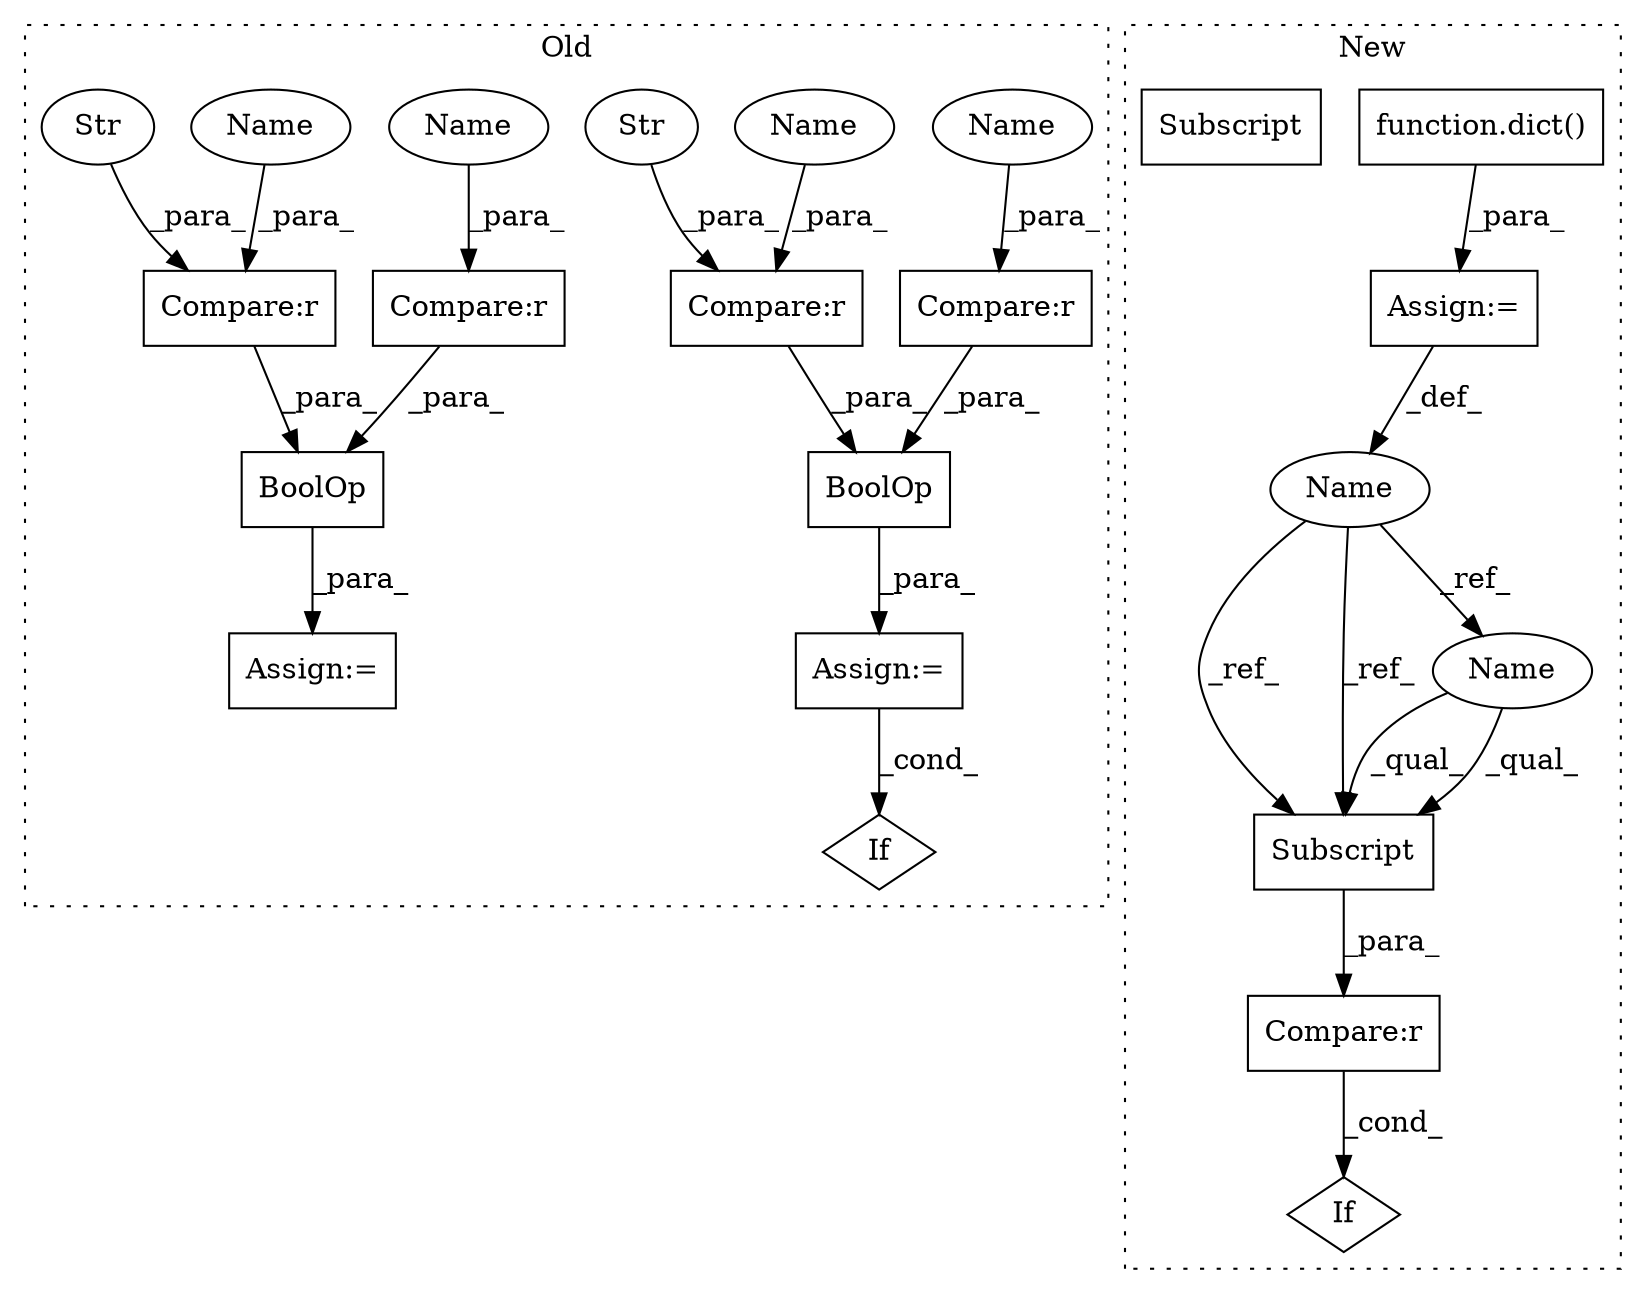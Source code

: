digraph G {
subgraph cluster0 {
1 [label="BoolOp" a="72" s="2092" l="38" shape="box"];
3 [label="If" a="96" s="2697" l="3" shape="diamond"];
4 [label="Compare:r" a="40" s="2092" l="14" shape="box"];
6 [label="Compare:r" a="40" s="2111" l="19" shape="box"];
9 [label="Str" a="66" s="2092" l="5" shape="ellipse"];
12 [label="Compare:r" a="40" s="2026" l="15" shape="box"];
13 [label="Str" a="66" s="2026" l="6" shape="ellipse"];
14 [label="BoolOp" a="72" s="2026" l="40" shape="box"];
15 [label="Compare:r" a="40" s="2046" l="20" shape="box"];
16 [label="Assign:=" a="68" s="2089" l="3" shape="box"];
17 [label="Assign:=" a="68" s="2023" l="3" shape="box"];
18 [label="Name" a="87" s="2126" l="4" shape="ellipse"];
19 [label="Name" a="87" s="2062" l="4" shape="ellipse"];
20 [label="Name" a="87" s="2036" l="5" shape="ellipse"];
21 [label="Name" a="87" s="2101" l="5" shape="ellipse"];
label = "Old";
style="dotted";
}
subgraph cluster1 {
2 [label="function.dict()" a="75" s="1965" l="47" shape="box"];
5 [label="Assign:=" a="68" s="1962" l="3" shape="box"];
7 [label="If" a="96" s="2061" l="19" shape="diamond"];
8 [label="Compare:r" a="40" s="2061" l="19" shape="box"];
10 [label="Subscript" a="63" s="2061,0" l="7,0" shape="box"];
11 [label="Name" a="87" s="1958" l="4" shape="ellipse"];
22 [label="Subscript" a="63" s="2061,0" l="7,0" shape="box"];
23 [label="Name" a="87" s="2061" l="4" shape="ellipse"];
label = "New";
style="dotted";
}
1 -> 16 [label="_para_"];
2 -> 5 [label="_para_"];
4 -> 1 [label="_para_"];
5 -> 11 [label="_def_"];
6 -> 1 [label="_para_"];
8 -> 7 [label="_cond_"];
9 -> 4 [label="_para_"];
11 -> 23 [label="_ref_"];
11 -> 22 [label="_ref_"];
11 -> 22 [label="_ref_"];
12 -> 14 [label="_para_"];
13 -> 12 [label="_para_"];
14 -> 17 [label="_para_"];
15 -> 14 [label="_para_"];
16 -> 3 [label="_cond_"];
18 -> 6 [label="_para_"];
19 -> 15 [label="_para_"];
20 -> 12 [label="_para_"];
21 -> 4 [label="_para_"];
22 -> 8 [label="_para_"];
23 -> 22 [label="_qual_"];
23 -> 22 [label="_qual_"];
}